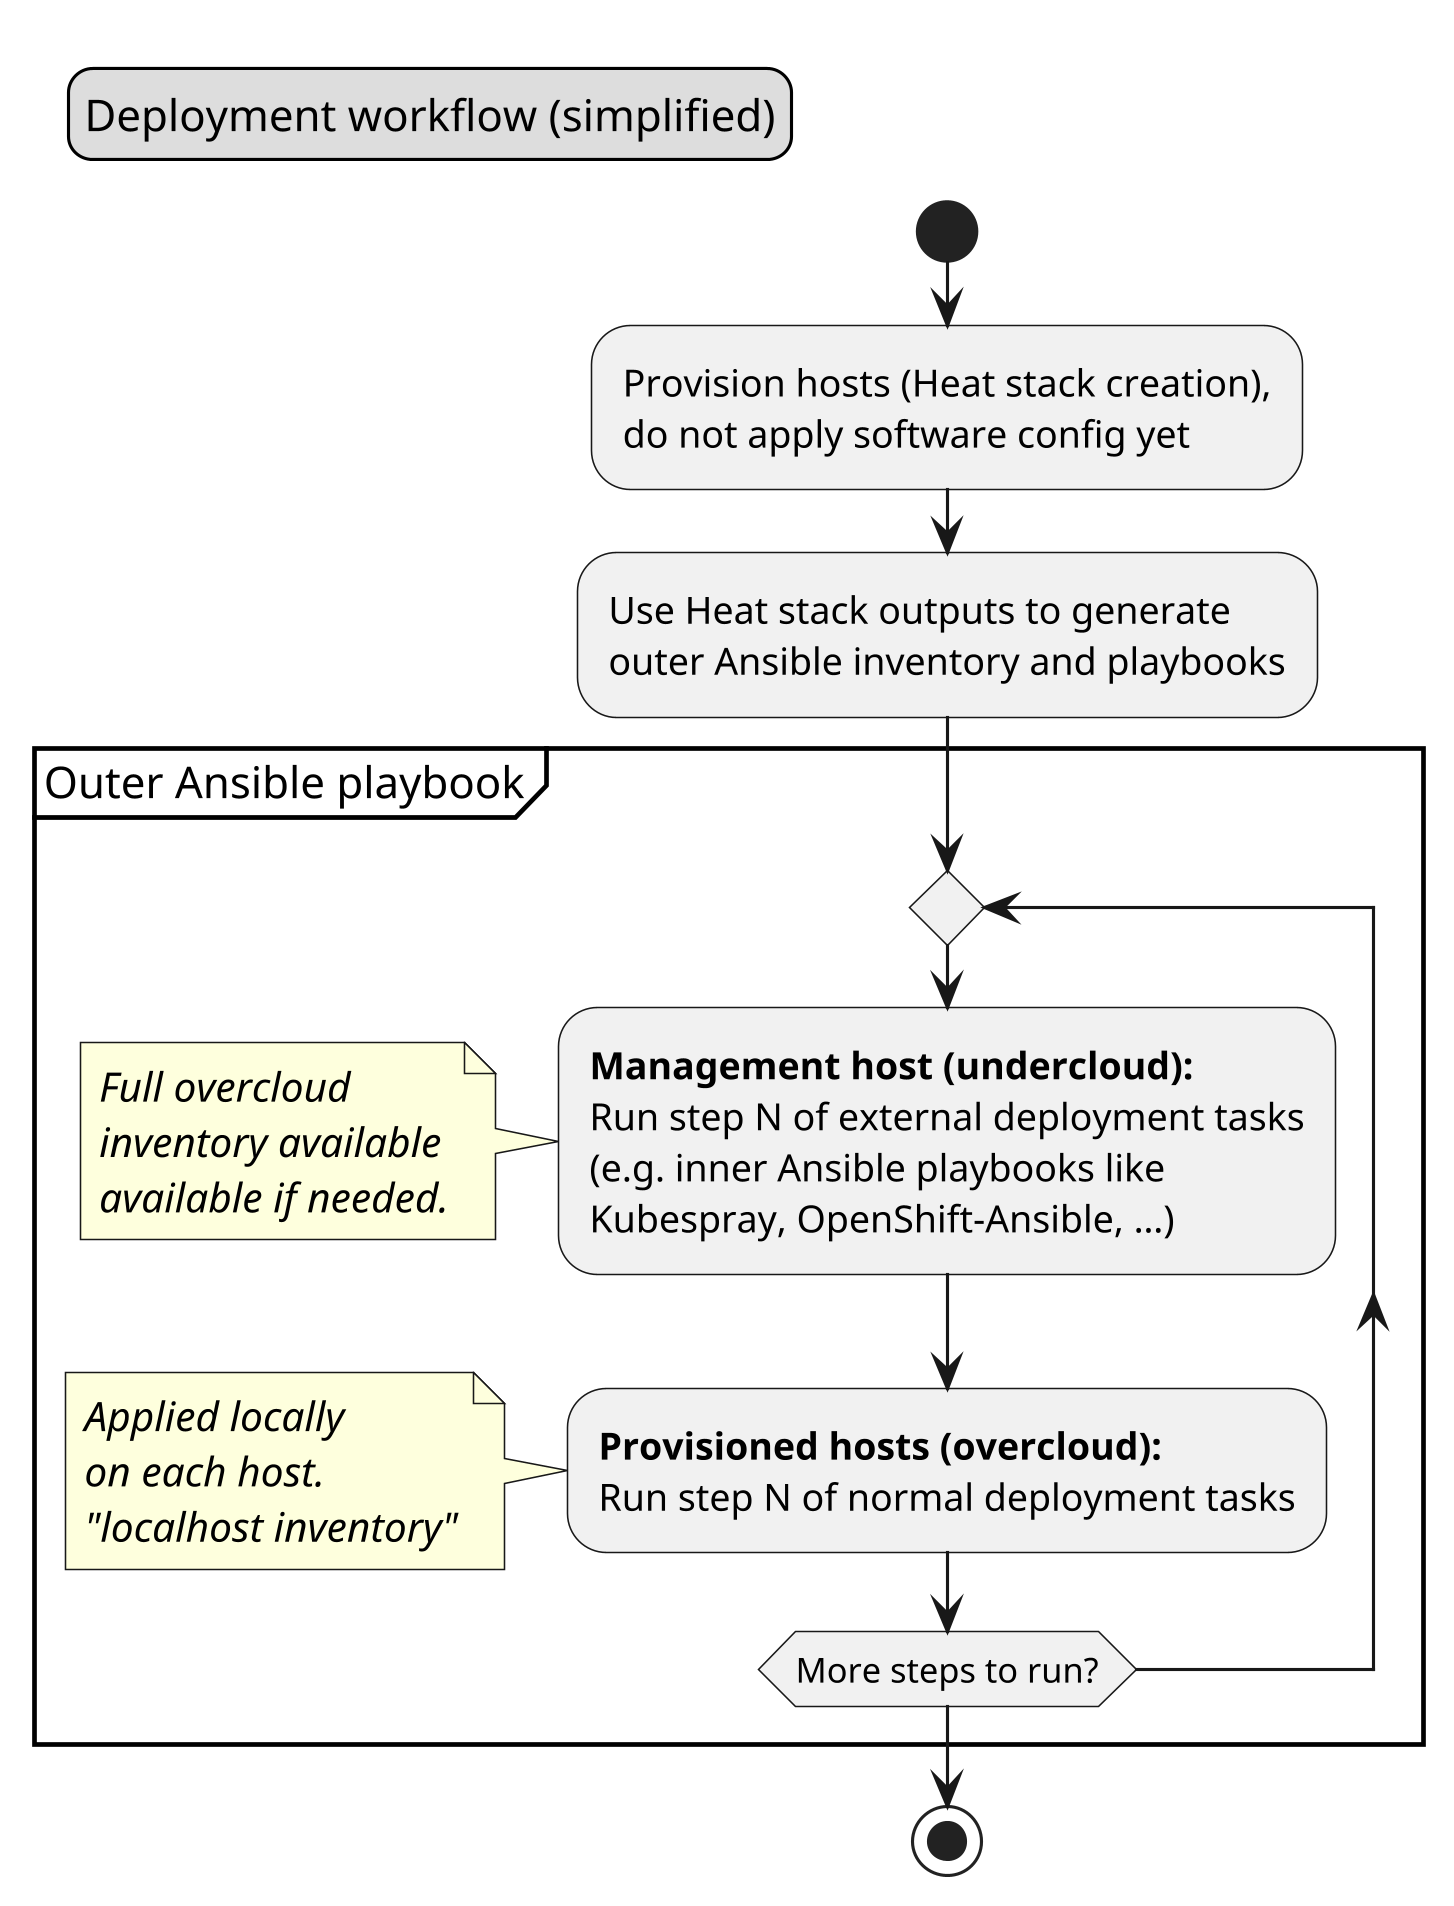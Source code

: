 @startuml

skinparam dpi 300
legend top left
Deployment workflow (simplified)
end legend

start

:Provision hosts (Heat stack creation),
do not apply software config yet;

:Use Heat stack outputs to generate
outer Ansible inventory and playbooks;

partition "Outer Ansible playbook" {
  repeat
    :**Management host (undercloud):**
    Run step N of external deployment tasks
    (e.g. inner Ansible playbooks like
    Kubespray, OpenShift-Ansible, …);
    note left
    //Full overcloud//
    //inventory available//
    //available if needed.//
    end note

    :**Provisioned hosts (overcloud):**
    Run step N of normal deployment tasks;
    note left
    //Applied locally//
    //on each host.//
    //"localhost inventory"//
    end note
  repeat while (More steps to run?)
}

stop

@enduml
